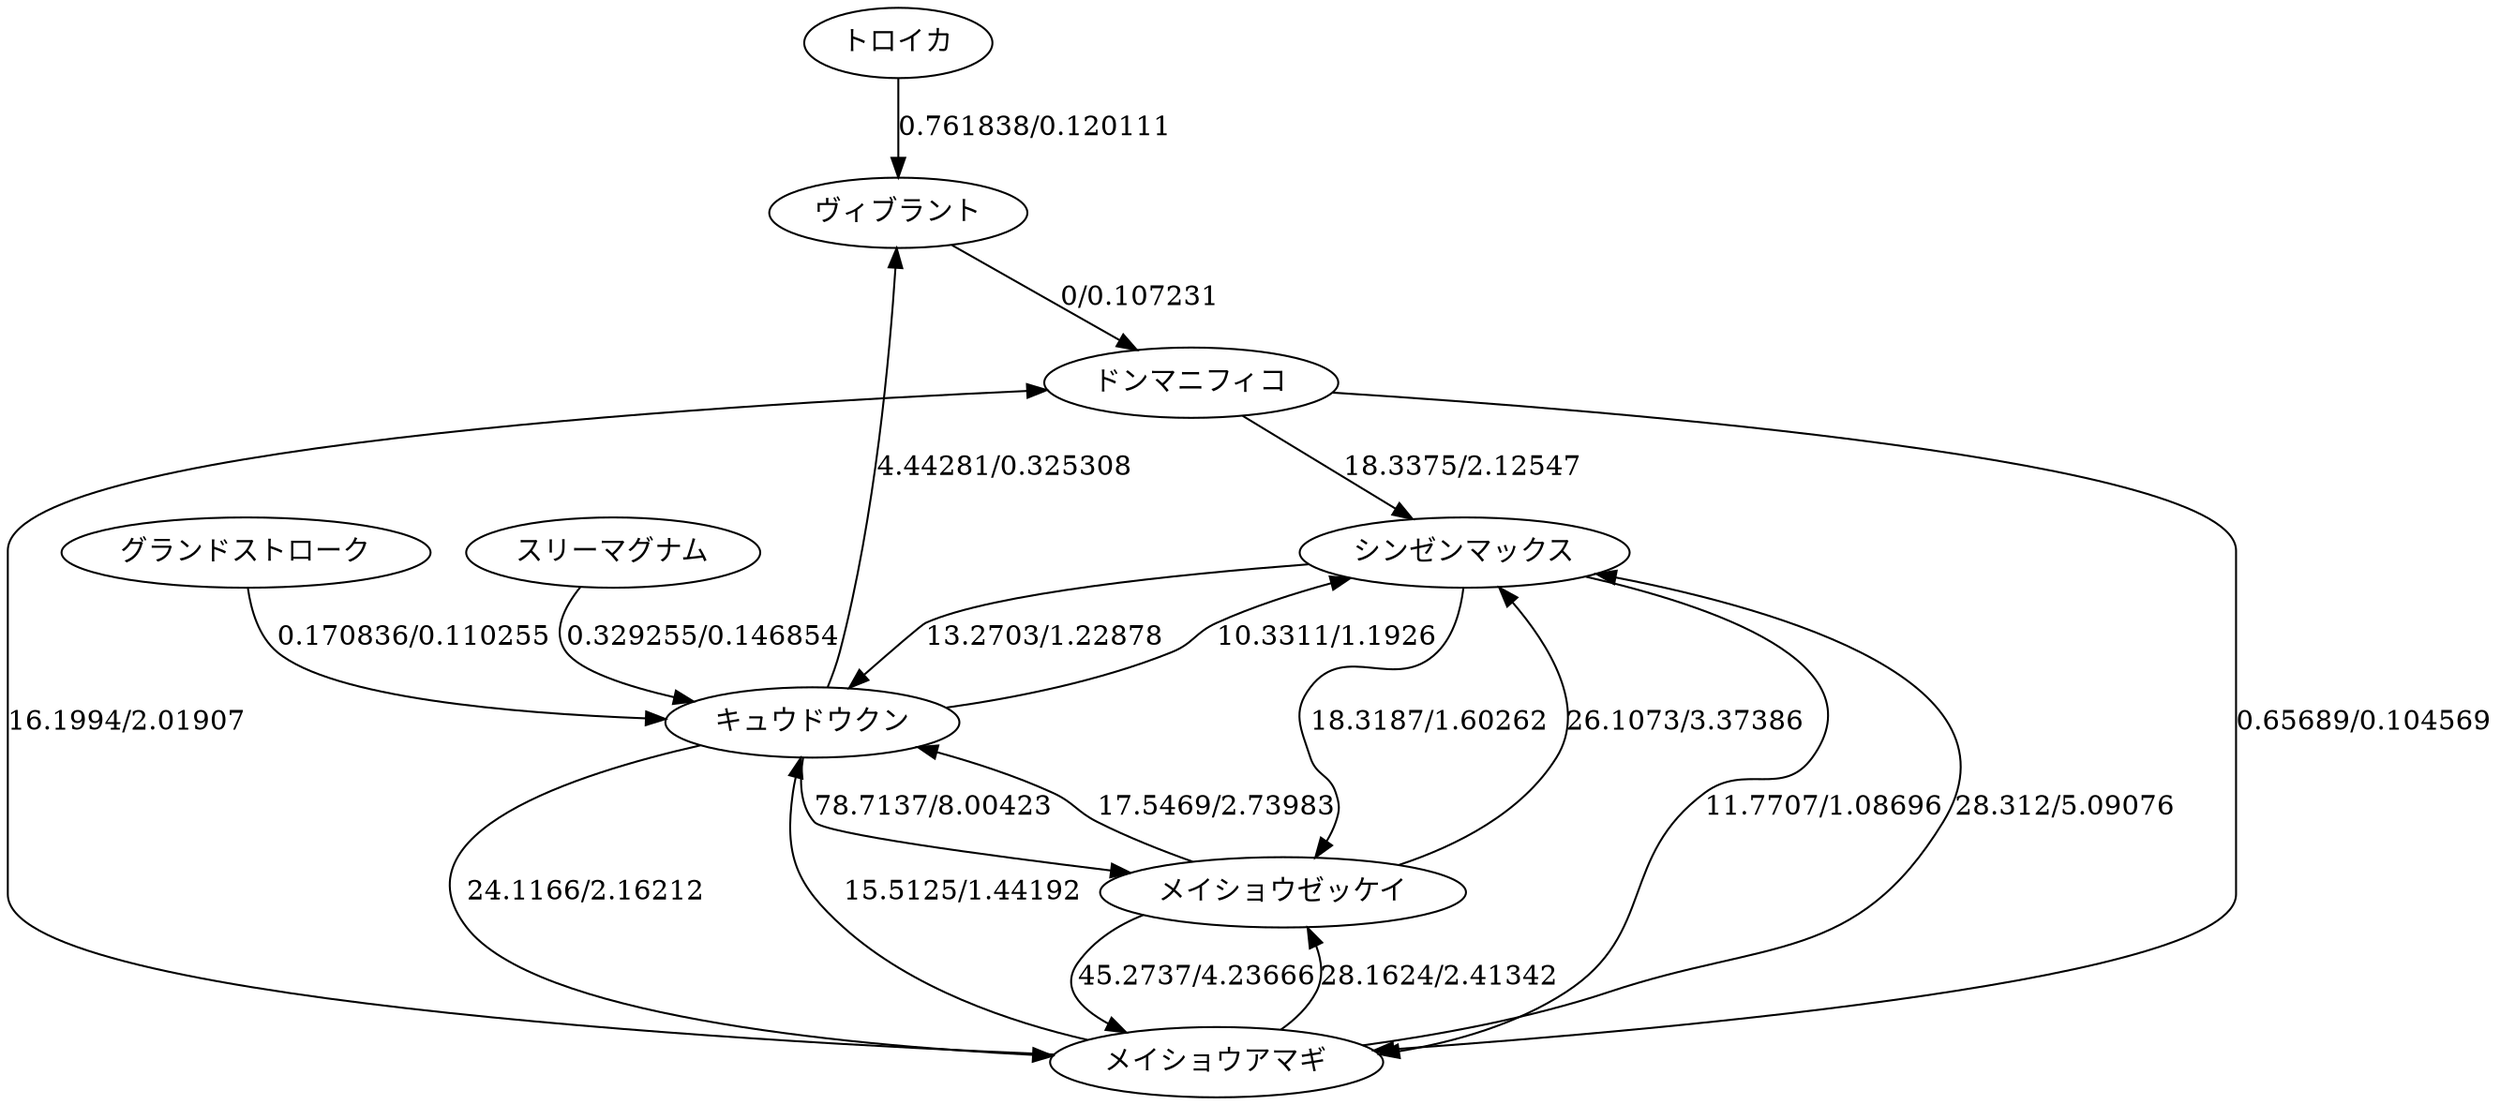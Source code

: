 digraph G {
0[label=トロイカ];
1[label=キュウドウクン];
2[label=メイショウゼッケイ];
3[label=シンゼンマックス];
4[label=ヴィブラント];
5[label=メイショウアマギ];
6[label=ドンマニフィコ];
7[label=スリーマグナム];
8[label=グランドストローク];
0->4[label="0.761838/0.120111"];
1->2[label="78.7137/8.00423"];
1->3[label="10.3311/1.1926"];
1->4[label="4.44281/0.325308"];
1->5[label="24.1166/2.16212"];
2->1[label="17.5469/2.73983"];
2->3[label="26.1073/3.37386"];
2->5[label="45.2737/4.23666"];
3->1[label="13.2703/1.22878"];
3->2[label="18.3187/1.60262"];
3->5[label="11.7707/1.08696"];
4->6[label="0/0.107231"];
5->1[label="15.5125/1.44192"];
5->2[label="28.1624/2.41342"];
5->3[label="28.312/5.09076"];
5->6[label="16.1994/2.01907"];
6->3[label="18.3375/2.12547"];
6->5[label="0.65689/0.104569"];
7->1[label="0.329255/0.146854"];
8->1[label="0.170836/0.110255"];
}

